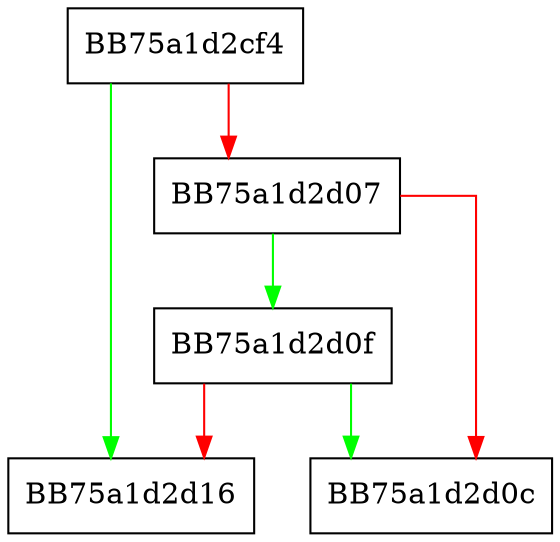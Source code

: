digraph chkNumKids {
  node [shape="box"];
  graph [splines=ortho];
  BB75a1d2cf4 -> BB75a1d2d16 [color="green"];
  BB75a1d2cf4 -> BB75a1d2d07 [color="red"];
  BB75a1d2d07 -> BB75a1d2d0f [color="green"];
  BB75a1d2d07 -> BB75a1d2d0c [color="red"];
  BB75a1d2d0f -> BB75a1d2d0c [color="green"];
  BB75a1d2d0f -> BB75a1d2d16 [color="red"];
}